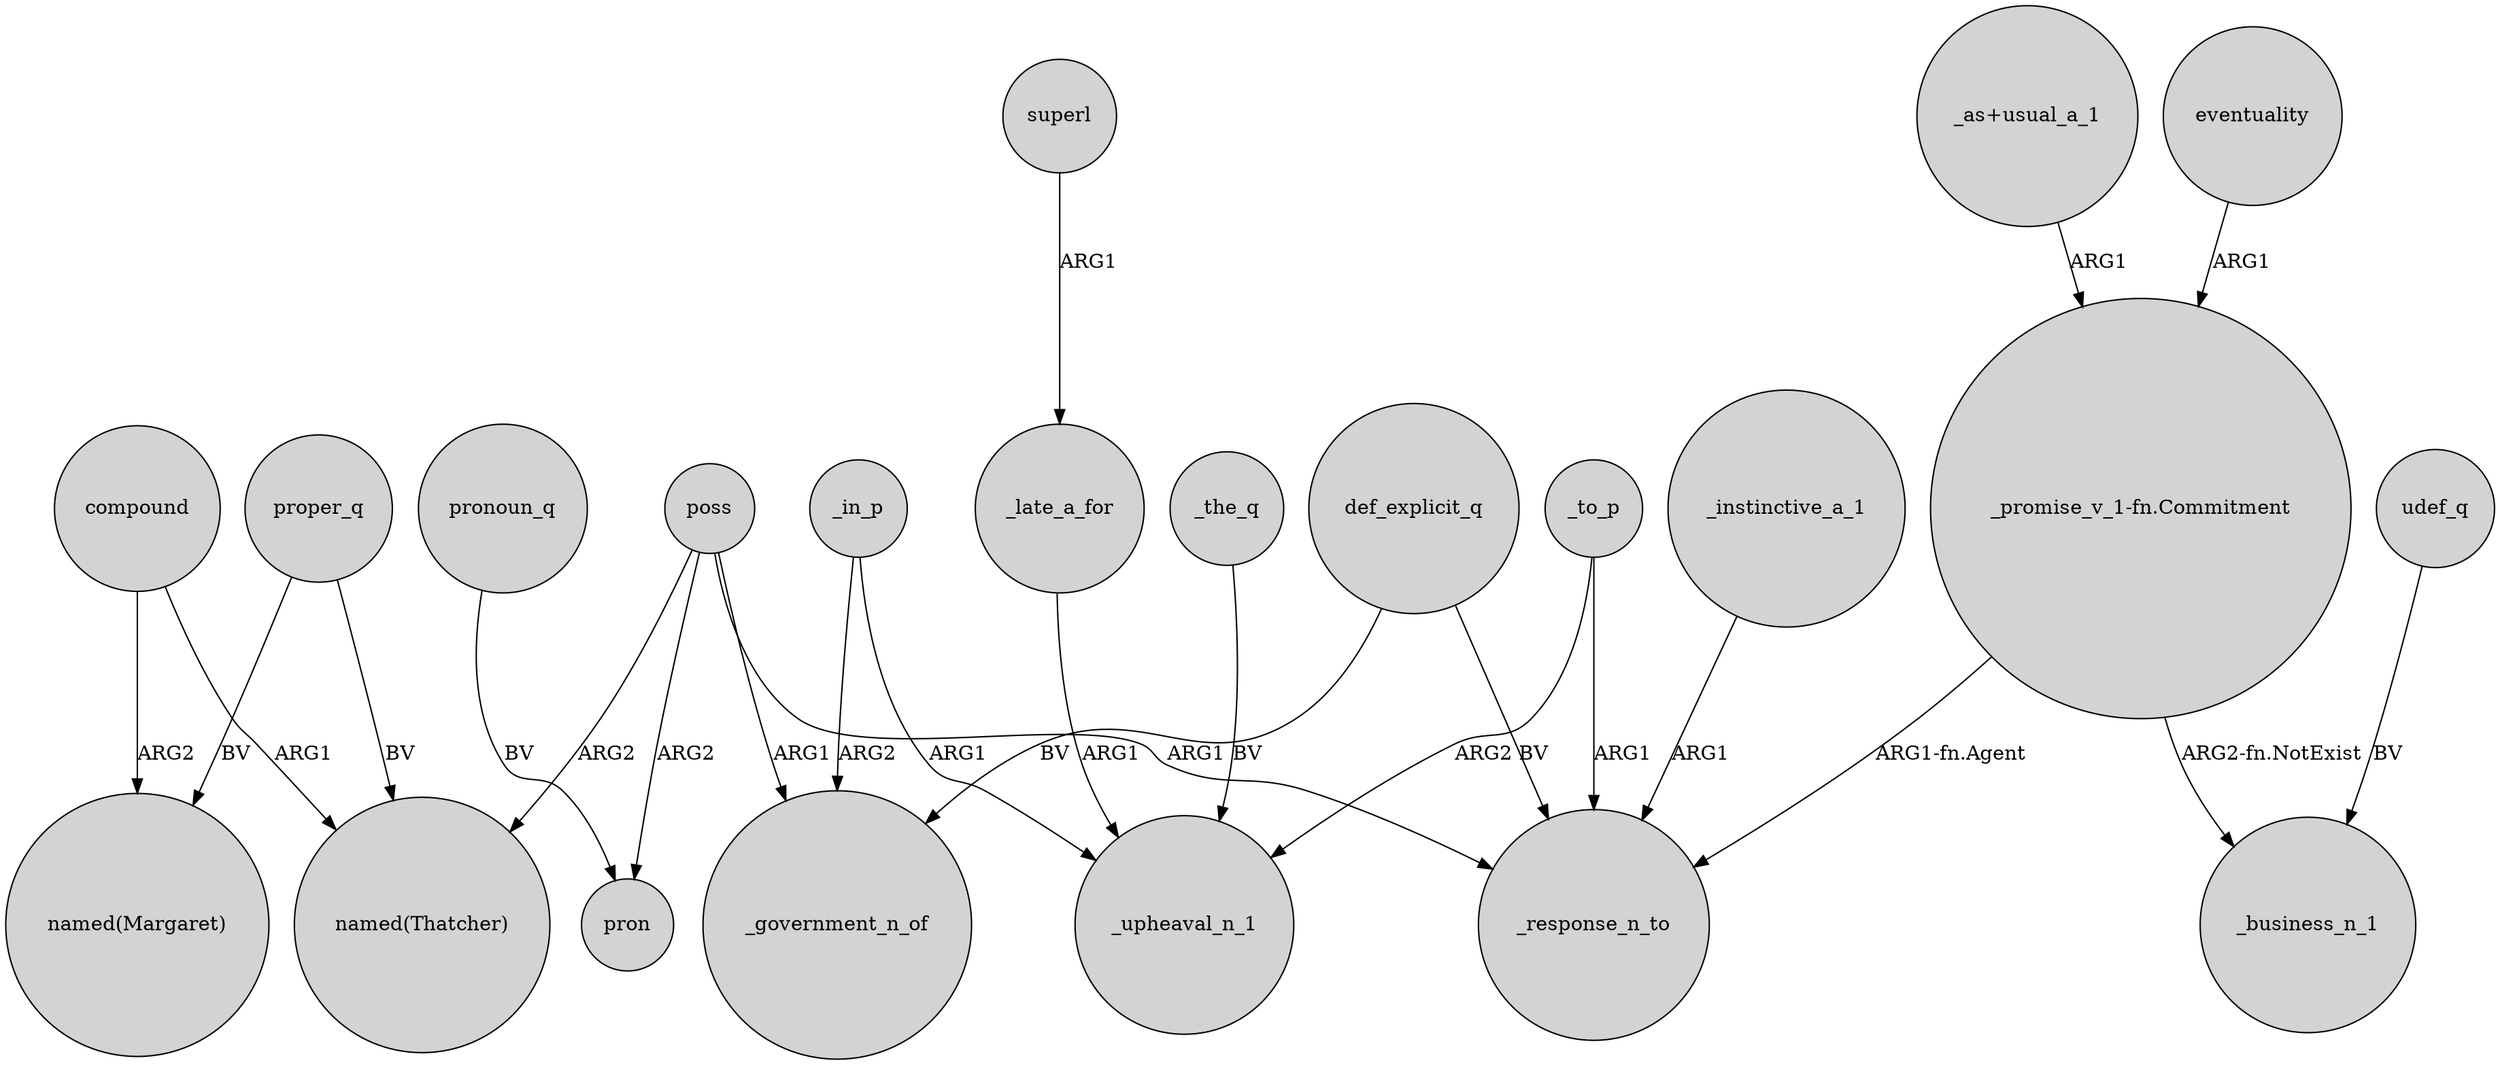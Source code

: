 digraph {
	node [shape=circle style=filled]
	compound -> "named(Margaret)" [label=ARG2]
	poss -> _response_n_to [label=ARG1]
	_to_p -> _response_n_to [label=ARG1]
	_to_p -> _upheaval_n_1 [label=ARG2]
	poss -> pron [label=ARG2]
	_in_p -> _upheaval_n_1 [label=ARG1]
	superl -> _late_a_for [label=ARG1]
	poss -> _government_n_of [label=ARG1]
	eventuality -> "_promise_v_1-fn.Commitment" [label=ARG1]
	def_explicit_q -> _government_n_of [label=BV]
	compound -> "named(Thatcher)" [label=ARG1]
	pronoun_q -> pron [label=BV]
	proper_q -> "named(Margaret)" [label=BV]
	"_promise_v_1-fn.Commitment" -> _response_n_to [label="ARG1-fn.Agent"]
	def_explicit_q -> _response_n_to [label=BV]
	_instinctive_a_1 -> _response_n_to [label=ARG1]
	_the_q -> _upheaval_n_1 [label=BV]
	_late_a_for -> _upheaval_n_1 [label=ARG1]
	"_promise_v_1-fn.Commitment" -> _business_n_1 [label="ARG2-fn.NotExist"]
	"_as+usual_a_1" -> "_promise_v_1-fn.Commitment" [label=ARG1]
	udef_q -> _business_n_1 [label=BV]
	poss -> "named(Thatcher)" [label=ARG2]
	_in_p -> _government_n_of [label=ARG2]
	proper_q -> "named(Thatcher)" [label=BV]
}
